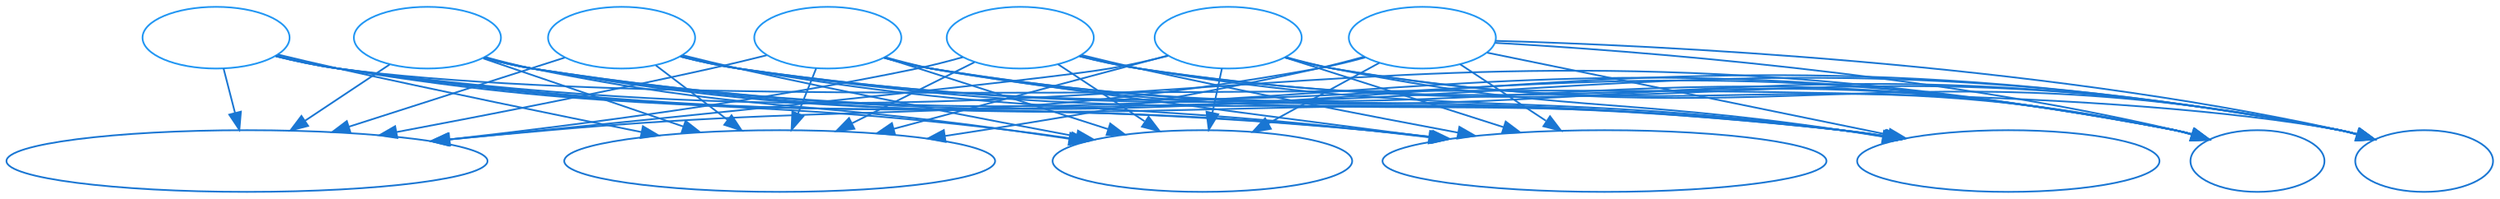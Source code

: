 strict digraph {


	"agent3" [ color="#2196F3", fontcolor="#FFFFFF", label="agent3",  weight=0 ];

	"agent3" -> "ReliabilityImprovements" [ color="#1976D3", weight="500.00",  weight=0 ];

	"agent3" -> "ServerSideLogic" [ color="#1976D3", weight="1000.00",  weight=0 ];

	"agent3" -> "SystemQuality/Reliability" [ color="#1976D3", weight="1000.00",  weight=0 ];

	"agent3" -> "ApplicationLogic" [ color="#1976D3", weight="32000.00",  weight=0 ];

	"agent3" -> "UI/UX" [ color="#1976D3", weight="32000.00",  weight=0 ];

	"agent3" -> "Bugfix" [ color="#1976D3", weight="8000.00",  weight=0 ];

	"agent3" -> "NewFeatures/Enhancement" [ color="#1976D3", weight="8000.00",  weight=0 ];

	"agent7" [ color="#2196F3", fontcolor="#FFFFFF", label="agent7",  weight=0 ];

	"agent7" -> "ServerSideLogic" [ color="#1976D3", weight="1000.00",  weight=0 ];

	"agent7" -> "SystemQuality/Reliability" [ color="#1976D3", weight="2000.00",  weight=0 ];

	"agent7" -> "ReliabilityImprovements" [ color="#1976D3", weight="500.00",  weight=0 ];

	"agent7" -> "ApplicationLogic" [ color="#1976D3", weight="500.00",  weight=0 ];

	"agent7" -> "UI/UX" [ color="#1976D3", weight="500.00",  weight=0 ];

	"agent7" -> "Bugfix" [ color="#1976D3", weight="500.00",  weight=0 ];

	"agent7" -> "NewFeatures/Enhancement" [ color="#1976D3", weight="500.00",  weight=0 ];

	"agent2" [ color="#2196F3", fontcolor="#FFFFFF", label="agent2",  weight=0 ];

	"agent2" -> "ReliabilityImprovements" [ color="#1976D3", weight="1000.00",  weight=0 ];

	"agent2" -> "SystemQuality/Reliability" [ color="#1976D3", weight="500.00",  weight=0 ];

	"agent2" -> "NewFeatures/Enhancement" [ color="#1976D3", weight="500.00",  weight=0 ];

	"agent2" -> "ApplicationLogic" [ color="#1976D3", weight="2000.00",  weight=0 ];

	"agent2" -> "ServerSideLogic" [ color="#1976D3", weight="2000.00",  weight=0 ];

	"agent2" -> "Bugfix" [ color="#1976D3", weight="2000.00",  weight=0 ];

	"agent2" -> "UI/UX" [ color="#1976D3", weight="1000.00",  weight=0 ];

	"NewFeatures/Enhancement" [ color="#1976D3", fontcolor="#FFFFFF", label="NewFeatures/Enhancement",  weight=0 ];

	"ReliabilityImprovements" [ color="#1976D3", fontcolor="#FFFFFF", label="ReliabilityImprovements",  weight=0 ];

	"Bugfix" [ color="#1976D3", fontcolor="#FFFFFF", label="Bugfix",  weight=0 ];

	"agent4" [ color="#2196F3", fontcolor="#FFFFFF", label="agent4",  weight=0 ];

	"agent4" -> "ApplicationLogic" [ color="#1976D3", weight="2000.00",  weight=0 ];

	"agent4" -> "ReliabilityImprovements" [ color="#1976D3", weight="2000.00",  weight=0 ];

	"agent4" -> "SystemQuality/Reliability" [ color="#1976D3", weight="4000.00",  weight=0 ];

	"agent4" -> "NewFeatures/Enhancement" [ color="#1976D3", weight="4000.00",  weight=0 ];

	"agent4" -> "UI/UX" [ color="#1976D3", weight="1000.00",  weight=0 ];

	"agent4" -> "ServerSideLogic" [ color="#1976D3", weight="500.00",  weight=0 ];

	"agent4" -> "Bugfix" [ color="#1976D3", weight="2000.00",  weight=0 ];

	"UI/UX" [ color="#1976D3", fontcolor="#FFFFFF", label="UI/UX",  weight=0 ];

	"ApplicationLogic" [ color="#1976D3", fontcolor="#FFFFFF", label="ApplicationLogic",  weight=0 ];

	"agent5" [ color="#2196F3", fontcolor="#FFFFFF", label="agent5",  weight=0 ];

	"agent5" -> "ApplicationLogic" [ color="#1976D3", weight="2000.00",  weight=0 ];

	"agent5" -> "ServerSideLogic" [ color="#1976D3", weight="2000.00",  weight=0 ];

	"agent5" -> "UI/UX" [ color="#1976D3", weight="8000.00",  weight=0 ];

	"agent5" -> "ReliabilityImprovements" [ color="#1976D3", weight="500.00",  weight=0 ];

	"agent5" -> "SystemQuality/Reliability" [ color="#1976D3", weight="2000.00",  weight=0 ];

	"agent5" -> "Bugfix" [ color="#1976D3", weight="4000.00",  weight=0 ];

	"agent5" -> "NewFeatures/Enhancement" [ color="#1976D3", weight="4000.00",  weight=0 ];

	"agent6" [ color="#2196F3", fontcolor="#FFFFFF", label="agent6",  weight=0 ];

	"agent6" -> "Bugfix" [ color="#1976D3", weight="4000.00",  weight=0 ];

	"agent6" -> "NewFeatures/Enhancement" [ color="#1976D3", weight="4000.00",  weight=0 ];

	"agent6" -> "SystemQuality/Reliability" [ color="#1976D3", weight="4000.00",  weight=0 ];

	"agent6" -> "ApplicationLogic" [ color="#1976D3", weight="8000.00",  weight=0 ];

	"agent6" -> "UI/UX" [ color="#1976D3", weight="8000.00",  weight=0 ];

	"agent6" -> "ReliabilityImprovements" [ color="#1976D3", weight="500.00",  weight=0 ];

	"agent6" -> "ServerSideLogic" [ color="#1976D3", weight="500.00",  weight=0 ];

	"SystemQuality/Reliability" [ color="#1976D3", fontcolor="#FFFFFF", label="SystemQuality/Reliability",  weight=0 ];

	"ServerSideLogic" [ color="#1976D3", fontcolor="#FFFFFF", label="ServerSideLogic",  weight=0 ];

	"agent1" [ color="#2196F3", fontcolor="#FFFFFF", label="agent1",  weight=0 ];

	"agent1" -> "ReliabilityImprovements" [ color="#1976D3", weight="500.00",  weight=0 ];

	"agent1" -> "SystemQuality/Reliability" [ color="#1976D3", weight="2000.00",  weight=0 ];

	"agent1" -> "ApplicationLogic" [ color="#1976D3", weight="2000.00",  weight=0 ];

	"agent1" -> "ServerSideLogic" [ color="#1976D3", weight="2000.00",  weight=0 ];

	"agent1" -> "Bugfix" [ color="#1976D3", weight="2000.00",  weight=0 ];

	"agent1" -> "UI/UX" [ color="#1976D3", weight="32000.00",  weight=0 ];

	"agent1" -> "NewFeatures/Enhancement" [ color="#1976D3", weight="8000.00",  weight=0 ];

}
